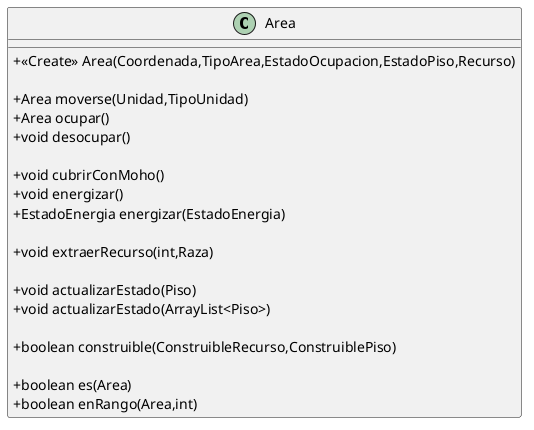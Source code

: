 @startuml
skinparam classAttributeIconSize 0
class Area {
+ <<Create>> Area(Coordenada,TipoArea,EstadoOcupacion,EstadoPiso,Recurso)

+ Area moverse(Unidad,TipoUnidad)
+ Area ocupar()
+ void desocupar()

+ void cubrirConMoho()
+ void energizar()
+ EstadoEnergia energizar(EstadoEnergia)

+ void extraerRecurso(int,Raza)

+ void actualizarEstado(Piso)
+ void actualizarEstado(ArrayList<Piso>)

+ boolean construible(ConstruibleRecurso,ConstruiblePiso)

+ boolean es(Area)
+ boolean enRango(Area,int)
}
@enduml